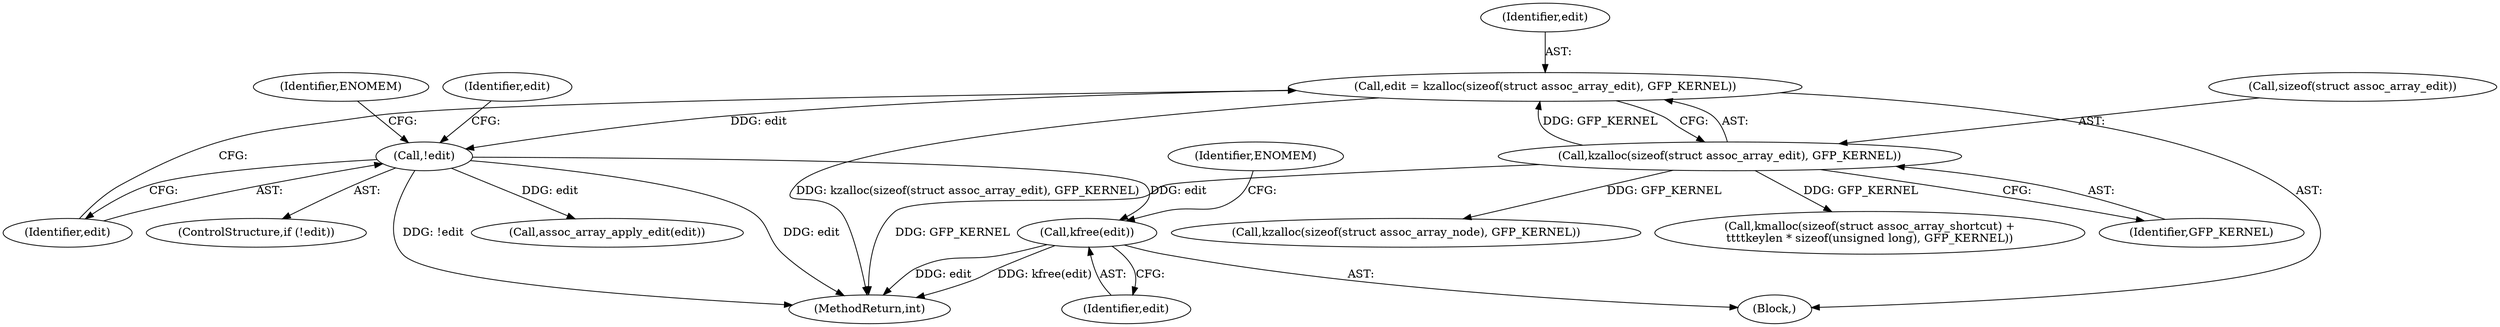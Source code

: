 digraph "0_linux_95389b08d93d5c06ec63ab49bd732b0069b7c35e@API" {
"1000873" [label="(Call,kfree(edit))"];
"1000150" [label="(Call,!edit)"];
"1000143" [label="(Call,edit = kzalloc(sizeof(struct assoc_array_edit), GFP_KERNEL))"];
"1000145" [label="(Call,kzalloc(sizeof(struct assoc_array_edit), GFP_KERNEL))"];
"1000149" [label="(ControlStructure,if (!edit))"];
"1000144" [label="(Identifier,edit)"];
"1000116" [label="(Block,)"];
"1000877" [label="(Identifier,ENOMEM)"];
"1000143" [label="(Call,edit = kzalloc(sizeof(struct assoc_array_edit), GFP_KERNEL))"];
"1000224" [label="(Call,kmalloc(sizeof(struct assoc_array_shortcut) +\n\t\t\t\tkeylen * sizeof(unsigned long), GFP_KERNEL))"];
"1000145" [label="(Call,kzalloc(sizeof(struct assoc_array_edit), GFP_KERNEL))"];
"1000878" [label="(MethodReturn,int)"];
"1000154" [label="(Identifier,ENOMEM)"];
"1000287" [label="(Call,kzalloc(sizeof(struct assoc_array_node), GFP_KERNEL))"];
"1000146" [label="(Call,sizeof(struct assoc_array_edit))"];
"1000856" [label="(Call,assoc_array_apply_edit(edit))"];
"1000874" [label="(Identifier,edit)"];
"1000150" [label="(Call,!edit)"];
"1000873" [label="(Call,kfree(edit))"];
"1000151" [label="(Identifier,edit)"];
"1000157" [label="(Identifier,edit)"];
"1000148" [label="(Identifier,GFP_KERNEL)"];
"1000873" -> "1000116"  [label="AST: "];
"1000873" -> "1000874"  [label="CFG: "];
"1000874" -> "1000873"  [label="AST: "];
"1000877" -> "1000873"  [label="CFG: "];
"1000873" -> "1000878"  [label="DDG: edit"];
"1000873" -> "1000878"  [label="DDG: kfree(edit)"];
"1000150" -> "1000873"  [label="DDG: edit"];
"1000150" -> "1000149"  [label="AST: "];
"1000150" -> "1000151"  [label="CFG: "];
"1000151" -> "1000150"  [label="AST: "];
"1000154" -> "1000150"  [label="CFG: "];
"1000157" -> "1000150"  [label="CFG: "];
"1000150" -> "1000878"  [label="DDG: edit"];
"1000150" -> "1000878"  [label="DDG: !edit"];
"1000143" -> "1000150"  [label="DDG: edit"];
"1000150" -> "1000856"  [label="DDG: edit"];
"1000143" -> "1000116"  [label="AST: "];
"1000143" -> "1000145"  [label="CFG: "];
"1000144" -> "1000143"  [label="AST: "];
"1000145" -> "1000143"  [label="AST: "];
"1000151" -> "1000143"  [label="CFG: "];
"1000143" -> "1000878"  [label="DDG: kzalloc(sizeof(struct assoc_array_edit), GFP_KERNEL)"];
"1000145" -> "1000143"  [label="DDG: GFP_KERNEL"];
"1000145" -> "1000148"  [label="CFG: "];
"1000146" -> "1000145"  [label="AST: "];
"1000148" -> "1000145"  [label="AST: "];
"1000145" -> "1000878"  [label="DDG: GFP_KERNEL"];
"1000145" -> "1000224"  [label="DDG: GFP_KERNEL"];
"1000145" -> "1000287"  [label="DDG: GFP_KERNEL"];
}
